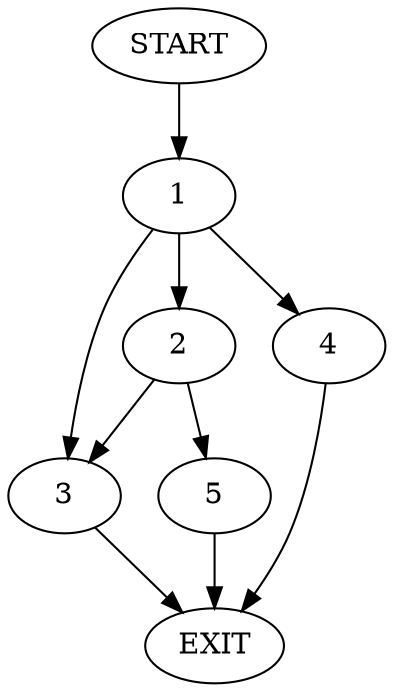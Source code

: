 digraph {
0 [label="START"]
6 [label="EXIT"]
0 -> 1
1 -> 2
1 -> 3
1 -> 4
3 -> 6
2 -> 5
2 -> 3
4 -> 6
5 -> 6
}
